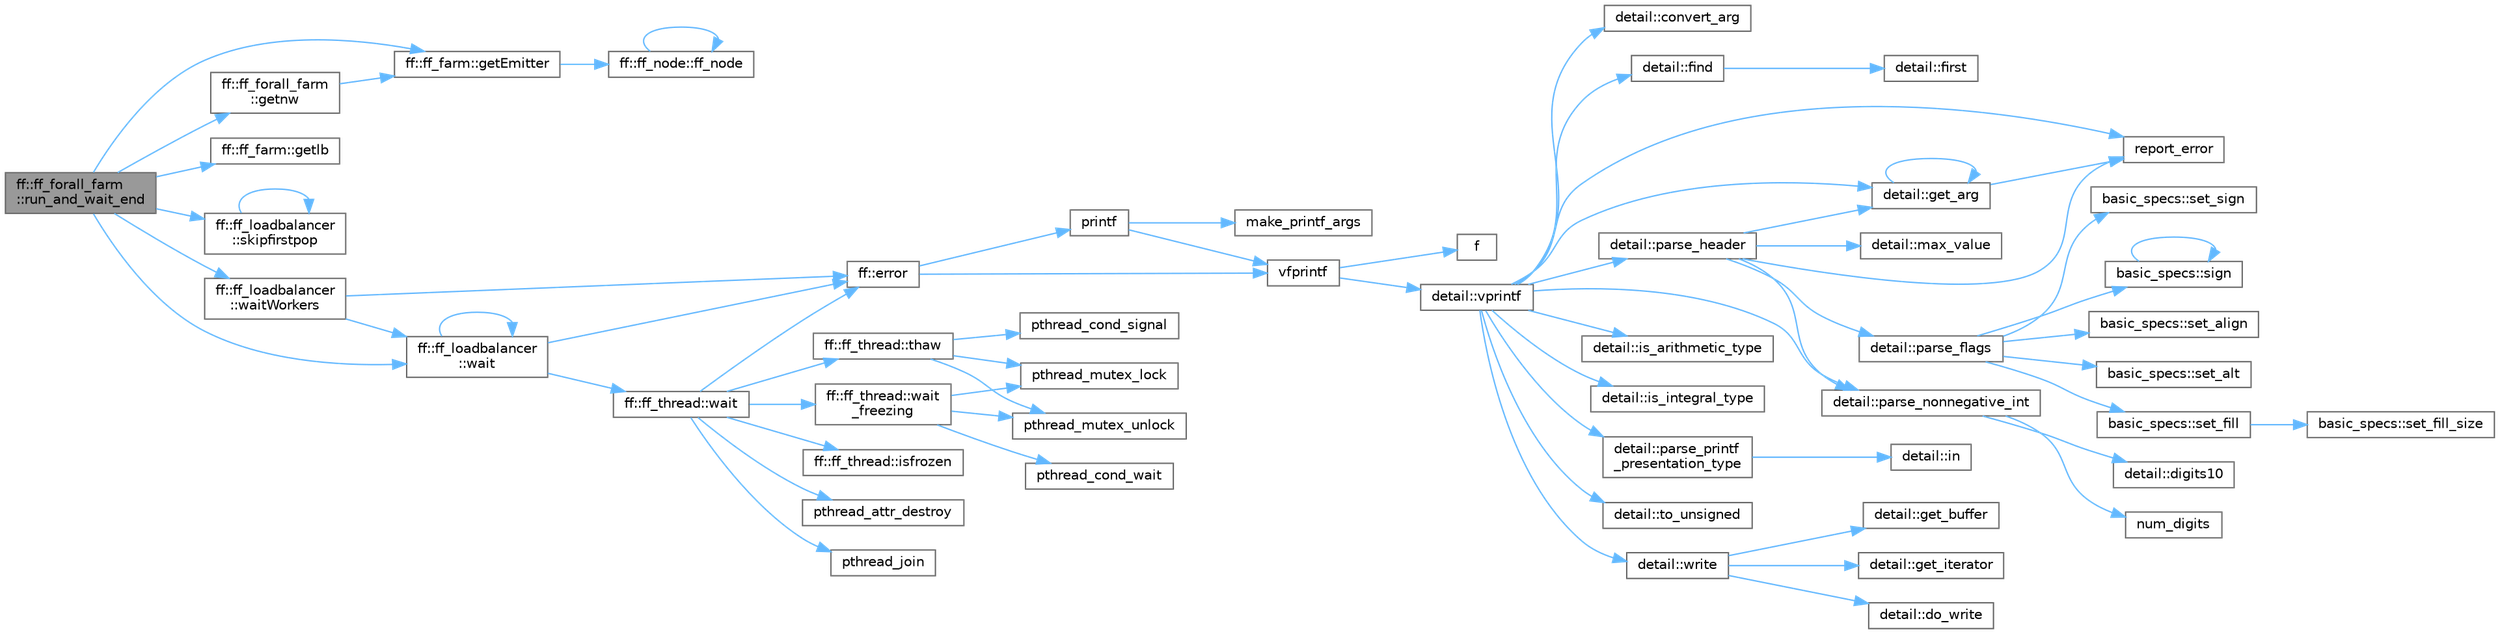 digraph "ff::ff_forall_farm::run_and_wait_end"
{
 // LATEX_PDF_SIZE
  bgcolor="transparent";
  edge [fontname=Helvetica,fontsize=10,labelfontname=Helvetica,labelfontsize=10];
  node [fontname=Helvetica,fontsize=10,shape=box,height=0.2,width=0.4];
  rankdir="LR";
  Node1 [id="Node000001",label="ff::ff_forall_farm\l::run_and_wait_end",height=0.2,width=0.4,color="gray40", fillcolor="grey60", style="filled", fontcolor="black",tooltip="Executs the farm and wait for workers to complete"];
  Node1 -> Node2 [id="edge66_Node000001_Node000002",color="steelblue1",style="solid",tooltip=" "];
  Node2 [id="Node000002",label="ff::ff_farm::getEmitter",height=0.2,width=0.4,color="grey40", fillcolor="white", style="filled",URL="$classff_1_1ff__farm.html#ad05568d154a61549f346beb386bde880",tooltip="Gets Emitter"];
  Node2 -> Node3 [id="edge67_Node000002_Node000003",color="steelblue1",style="solid",tooltip=" "];
  Node3 [id="Node000003",label="ff::ff_node::ff_node",height=0.2,width=0.4,color="grey40", fillcolor="white", style="filled",URL="$classff_1_1ff__node.html#a53ab8b2244539766bdea3eb65cb04f9b",tooltip=" "];
  Node3 -> Node3 [id="edge68_Node000003_Node000003",color="steelblue1",style="solid",tooltip=" "];
  Node1 -> Node4 [id="edge69_Node000001_Node000004",color="steelblue1",style="solid",tooltip=" "];
  Node4 [id="Node000004",label="ff::ff_farm::getlb",height=0.2,width=0.4,color="grey40", fillcolor="white", style="filled",URL="$classff_1_1ff__farm.html#ac198b3718c3dfc5c89291a4a7b2fa732",tooltip=" "];
  Node1 -> Node5 [id="edge70_Node000001_Node000005",color="steelblue1",style="solid",tooltip=" "];
  Node5 [id="Node000005",label="ff::ff_forall_farm\l::getnw",height=0.2,width=0.4,color="grey40", fillcolor="white", style="filled",URL="$classff_1_1ff__forall__farm.html#af98e8a05ae13e0c39caa103775597ea7",tooltip=" "];
  Node5 -> Node2 [id="edge71_Node000005_Node000002",color="steelblue1",style="solid",tooltip=" "];
  Node1 -> Node6 [id="edge72_Node000001_Node000006",color="steelblue1",style="solid",tooltip=" "];
  Node6 [id="Node000006",label="ff::ff_loadbalancer\l::skipfirstpop",height=0.2,width=0.4,color="grey40", fillcolor="white", style="filled",URL="$classff_1_1ff__loadbalancer.html#aaf2b4d10734d8aae7f7eba14eddccc02",tooltip="Skips first pop"];
  Node6 -> Node6 [id="edge73_Node000006_Node000006",color="steelblue1",style="solid",tooltip=" "];
  Node1 -> Node7 [id="edge74_Node000001_Node000007",color="steelblue1",style="solid",tooltip=" "];
  Node7 [id="Node000007",label="ff::ff_loadbalancer\l::wait",height=0.2,width=0.4,color="grey40", fillcolor="white", style="filled",URL="$classff_1_1ff__loadbalancer.html#af25d07b977879bdcf073b8e93319cdc7",tooltip="Waits for workers to finish their task"];
  Node7 -> Node8 [id="edge75_Node000007_Node000008",color="steelblue1",style="solid",tooltip=" "];
  Node8 [id="Node000008",label="ff::error",height=0.2,width=0.4,color="grey40", fillcolor="white", style="filled",URL="$namespaceff.html#a27d926d29b55e019eba5b70672301d82",tooltip=" "];
  Node8 -> Node9 [id="edge76_Node000008_Node000009",color="steelblue1",style="solid",tooltip=" "];
  Node9 [id="Node000009",label="printf",height=0.2,width=0.4,color="grey40", fillcolor="white", style="filled",URL="$printf_8h.html#aee3ed3a831f25f07e7be3919fff2203a",tooltip=" "];
  Node9 -> Node10 [id="edge77_Node000009_Node000010",color="steelblue1",style="solid",tooltip=" "];
  Node10 [id="Node000010",label="make_printf_args",height=0.2,width=0.4,color="grey40", fillcolor="white", style="filled",URL="$printf_8h.html#a27dcc0efcda04388971dbea3c875f122",tooltip=" "];
  Node9 -> Node11 [id="edge78_Node000009_Node000011",color="steelblue1",style="solid",tooltip=" "];
  Node11 [id="Node000011",label="vfprintf",height=0.2,width=0.4,color="grey40", fillcolor="white", style="filled",URL="$printf_8h.html#abb30aad964fc771fb52cf3ad88649df2",tooltip=" "];
  Node11 -> Node12 [id="edge79_Node000011_Node000012",color="steelblue1",style="solid",tooltip=" "];
  Node12 [id="Node000012",label="f",height=0.2,width=0.4,color="grey40", fillcolor="white", style="filled",URL="$cxx11__tensor__map_8cpp.html#a7f507fea02198f6cb81c86640c7b1a4e",tooltip=" "];
  Node11 -> Node13 [id="edge80_Node000011_Node000013",color="steelblue1",style="solid",tooltip=" "];
  Node13 [id="Node000013",label="detail::vprintf",height=0.2,width=0.4,color="grey40", fillcolor="white", style="filled",URL="$namespacedetail.html#a1c8c2218e4c822aa8f743fb9c573717f",tooltip=" "];
  Node13 -> Node14 [id="edge81_Node000013_Node000014",color="steelblue1",style="solid",tooltip=" "];
  Node14 [id="Node000014",label="detail::convert_arg",height=0.2,width=0.4,color="grey40", fillcolor="white", style="filled",URL="$namespacedetail.html#a03c11572c9a664266d6925f327dec7f3",tooltip=" "];
  Node13 -> Node15 [id="edge82_Node000013_Node000015",color="steelblue1",style="solid",tooltip=" "];
  Node15 [id="Node000015",label="detail::find",height=0.2,width=0.4,color="grey40", fillcolor="white", style="filled",URL="$namespacedetail.html#a6b71952fab3dc32f3edb2c3e9811d8d9",tooltip=" "];
  Node15 -> Node16 [id="edge83_Node000015_Node000016",color="steelblue1",style="solid",tooltip=" "];
  Node16 [id="Node000016",label="detail::first",height=0.2,width=0.4,color="grey40", fillcolor="white", style="filled",URL="$namespacedetail.html#a02319a3deb124802b88b61f85987df5e",tooltip=" "];
  Node13 -> Node17 [id="edge84_Node000013_Node000017",color="steelblue1",style="solid",tooltip=" "];
  Node17 [id="Node000017",label="detail::get_arg",height=0.2,width=0.4,color="grey40", fillcolor="white", style="filled",URL="$namespacedetail.html#a342ef250e45bd09b2ef666b6fae1c355",tooltip=" "];
  Node17 -> Node17 [id="edge85_Node000017_Node000017",color="steelblue1",style="solid",tooltip=" "];
  Node17 -> Node18 [id="edge86_Node000017_Node000018",color="steelblue1",style="solid",tooltip=" "];
  Node18 [id="Node000018",label="report_error",height=0.2,width=0.4,color="grey40", fillcolor="white", style="filled",URL="$format-inl_8h.html#a5555893692b00b61b3886349332fd01f",tooltip=" "];
  Node13 -> Node19 [id="edge87_Node000013_Node000019",color="steelblue1",style="solid",tooltip=" "];
  Node19 [id="Node000019",label="detail::is_arithmetic_type",height=0.2,width=0.4,color="grey40", fillcolor="white", style="filled",URL="$namespacedetail.html#a802c50a56a3495fdab6020b375ba1389",tooltip=" "];
  Node13 -> Node20 [id="edge88_Node000013_Node000020",color="steelblue1",style="solid",tooltip=" "];
  Node20 [id="Node000020",label="detail::is_integral_type",height=0.2,width=0.4,color="grey40", fillcolor="white", style="filled",URL="$namespacedetail.html#a2a60f8d1bee41b803f43fc42b707b5d1",tooltip=" "];
  Node13 -> Node21 [id="edge89_Node000013_Node000021",color="steelblue1",style="solid",tooltip=" "];
  Node21 [id="Node000021",label="detail::parse_header",height=0.2,width=0.4,color="grey40", fillcolor="white", style="filled",URL="$namespacedetail.html#afc9d93e58b8edb8077f8bc8eee7f4035",tooltip=" "];
  Node21 -> Node17 [id="edge90_Node000021_Node000017",color="steelblue1",style="solid",tooltip=" "];
  Node21 -> Node22 [id="edge91_Node000021_Node000022",color="steelblue1",style="solid",tooltip=" "];
  Node22 [id="Node000022",label="detail::max_value",height=0.2,width=0.4,color="grey40", fillcolor="white", style="filled",URL="$namespacedetail.html#a45c2130c44ebe54179eafcee3cda2bfb",tooltip=" "];
  Node21 -> Node23 [id="edge92_Node000021_Node000023",color="steelblue1",style="solid",tooltip=" "];
  Node23 [id="Node000023",label="detail::parse_flags",height=0.2,width=0.4,color="grey40", fillcolor="white", style="filled",URL="$namespacedetail.html#a4213daed116a37e1767881da51238261",tooltip=" "];
  Node23 -> Node24 [id="edge93_Node000023_Node000024",color="steelblue1",style="solid",tooltip=" "];
  Node24 [id="Node000024",label="basic_specs::set_align",height=0.2,width=0.4,color="grey40", fillcolor="white", style="filled",URL="$classbasic__specs.html#ad73b6f854341aaabc744bf54e6ea6af6",tooltip=" "];
  Node23 -> Node25 [id="edge94_Node000023_Node000025",color="steelblue1",style="solid",tooltip=" "];
  Node25 [id="Node000025",label="basic_specs::set_alt",height=0.2,width=0.4,color="grey40", fillcolor="white", style="filled",URL="$classbasic__specs.html#a5f10314706a8a3d579f882f30d283b61",tooltip=" "];
  Node23 -> Node26 [id="edge95_Node000023_Node000026",color="steelblue1",style="solid",tooltip=" "];
  Node26 [id="Node000026",label="basic_specs::set_fill",height=0.2,width=0.4,color="grey40", fillcolor="white", style="filled",URL="$classbasic__specs.html#a1600987fb39fed5dfdac21b218061a9e",tooltip=" "];
  Node26 -> Node27 [id="edge96_Node000026_Node000027",color="steelblue1",style="solid",tooltip=" "];
  Node27 [id="Node000027",label="basic_specs::set_fill_size",height=0.2,width=0.4,color="grey40", fillcolor="white", style="filled",URL="$classbasic__specs.html#a4b36db5ad1e38169bd6653635d5e69cd",tooltip=" "];
  Node23 -> Node28 [id="edge97_Node000023_Node000028",color="steelblue1",style="solid",tooltip=" "];
  Node28 [id="Node000028",label="basic_specs::set_sign",height=0.2,width=0.4,color="grey40", fillcolor="white", style="filled",URL="$classbasic__specs.html#a7020ec66ba6918727e4102567c5c731a",tooltip=" "];
  Node23 -> Node29 [id="edge98_Node000023_Node000029",color="steelblue1",style="solid",tooltip=" "];
  Node29 [id="Node000029",label="basic_specs::sign",height=0.2,width=0.4,color="grey40", fillcolor="white", style="filled",URL="$classbasic__specs.html#a380e6ff33a8ae05e3ef479bf95696ad2",tooltip=" "];
  Node29 -> Node29 [id="edge99_Node000029_Node000029",color="steelblue1",style="solid",tooltip=" "];
  Node21 -> Node30 [id="edge100_Node000021_Node000030",color="steelblue1",style="solid",tooltip=" "];
  Node30 [id="Node000030",label="detail::parse_nonnegative_int",height=0.2,width=0.4,color="grey40", fillcolor="white", style="filled",URL="$namespacedetail.html#a338caba782225e115a9902d4d0835f5f",tooltip=" "];
  Node30 -> Node31 [id="edge101_Node000030_Node000031",color="steelblue1",style="solid",tooltip=" "];
  Node31 [id="Node000031",label="detail::digits10",height=0.2,width=0.4,color="grey40", fillcolor="white", style="filled",URL="$namespacedetail.html#a3a043db05db2d07deb2d98ba2d04b4eb",tooltip=" "];
  Node30 -> Node32 [id="edge102_Node000030_Node000032",color="steelblue1",style="solid",tooltip=" "];
  Node32 [id="Node000032",label="num_digits",height=0.2,width=0.4,color="grey40", fillcolor="white", style="filled",URL="$_sequence_8c.html#aa16e8c03d098498ad9c8839cf2c48044",tooltip=" "];
  Node21 -> Node18 [id="edge103_Node000021_Node000018",color="steelblue1",style="solid",tooltip=" "];
  Node13 -> Node30 [id="edge104_Node000013_Node000030",color="steelblue1",style="solid",tooltip=" "];
  Node13 -> Node33 [id="edge105_Node000013_Node000033",color="steelblue1",style="solid",tooltip=" "];
  Node33 [id="Node000033",label="detail::parse_printf\l_presentation_type",height=0.2,width=0.4,color="grey40", fillcolor="white", style="filled",URL="$namespacedetail.html#aa2cb095169b23e3a66260ad7078f44cc",tooltip=" "];
  Node33 -> Node34 [id="edge106_Node000033_Node000034",color="steelblue1",style="solid",tooltip=" "];
  Node34 [id="Node000034",label="detail::in",height=0.2,width=0.4,color="grey40", fillcolor="white", style="filled",URL="$namespacedetail.html#a52a5e2ed06c229dcf95ea5c46d48d05e",tooltip=" "];
  Node13 -> Node18 [id="edge107_Node000013_Node000018",color="steelblue1",style="solid",tooltip=" "];
  Node13 -> Node35 [id="edge108_Node000013_Node000035",color="steelblue1",style="solid",tooltip=" "];
  Node35 [id="Node000035",label="detail::to_unsigned",height=0.2,width=0.4,color="grey40", fillcolor="white", style="filled",URL="$namespacedetail.html#a4855e668246c731a97484efc329f2aac",tooltip=" "];
  Node13 -> Node36 [id="edge109_Node000013_Node000036",color="steelblue1",style="solid",tooltip=" "];
  Node36 [id="Node000036",label="detail::write",height=0.2,width=0.4,color="grey40", fillcolor="white", style="filled",URL="$namespacedetail.html#a29dacf26eedc9e3575fb57329a5ca0a3",tooltip=" "];
  Node36 -> Node37 [id="edge110_Node000036_Node000037",color="steelblue1",style="solid",tooltip=" "];
  Node37 [id="Node000037",label="detail::do_write",height=0.2,width=0.4,color="grey40", fillcolor="white", style="filled",URL="$namespacedetail.html#a5007cc441bd246a9096070c10d1ea683",tooltip=" "];
  Node36 -> Node38 [id="edge111_Node000036_Node000038",color="steelblue1",style="solid",tooltip=" "];
  Node38 [id="Node000038",label="detail::get_buffer",height=0.2,width=0.4,color="grey40", fillcolor="white", style="filled",URL="$namespacedetail.html#ad803bb19df422bc4c4f92d75c7564437",tooltip=" "];
  Node36 -> Node39 [id="edge112_Node000036_Node000039",color="steelblue1",style="solid",tooltip=" "];
  Node39 [id="Node000039",label="detail::get_iterator",height=0.2,width=0.4,color="grey40", fillcolor="white", style="filled",URL="$namespacedetail.html#a05e3e231207d3f28f83261c2e7ad2fe5",tooltip=" "];
  Node8 -> Node11 [id="edge113_Node000008_Node000011",color="steelblue1",style="solid",tooltip=" "];
  Node7 -> Node7 [id="edge114_Node000007_Node000007",color="steelblue1",style="solid",tooltip=" "];
  Node7 -> Node40 [id="edge115_Node000007_Node000040",color="steelblue1",style="solid",tooltip=" "];
  Node40 [id="Node000040",label="ff::ff_thread::wait",height=0.2,width=0.4,color="grey40", fillcolor="white", style="filled",URL="$classff_1_1ff__thread.html#aa979a2923e0d4789835832f96edea1ae",tooltip=" "];
  Node40 -> Node8 [id="edge116_Node000040_Node000008",color="steelblue1",style="solid",tooltip=" "];
  Node40 -> Node41 [id="edge117_Node000040_Node000041",color="steelblue1",style="solid",tooltip=" "];
  Node41 [id="Node000041",label="ff::ff_thread::isfrozen",height=0.2,width=0.4,color="grey40", fillcolor="white", style="filled",URL="$classff_1_1ff__thread.html#ad640f724a3b10e2dc1ff89a52fb1a010",tooltip=" "];
  Node40 -> Node42 [id="edge118_Node000040_Node000042",color="steelblue1",style="solid",tooltip=" "];
  Node42 [id="Node000042",label="pthread_attr_destroy",height=0.2,width=0.4,color="grey40", fillcolor="white", style="filled",URL="$pthread__minport__windows_8h.html#a2836afab79bfa407e60adab6001b0c73",tooltip=" "];
  Node40 -> Node43 [id="edge119_Node000040_Node000043",color="steelblue1",style="solid",tooltip=" "];
  Node43 [id="Node000043",label="pthread_join",height=0.2,width=0.4,color="grey40", fillcolor="white", style="filled",URL="$pthread__minport__windows_8h.html#ab55b290bca62946e18d5eb3c7a1c5114",tooltip=" "];
  Node40 -> Node44 [id="edge120_Node000040_Node000044",color="steelblue1",style="solid",tooltip=" "];
  Node44 [id="Node000044",label="ff::ff_thread::thaw",height=0.2,width=0.4,color="grey40", fillcolor="white", style="filled",URL="$classff_1_1ff__thread.html#a900624376e40a51b35da67992c1653fc",tooltip=" "];
  Node44 -> Node45 [id="edge121_Node000044_Node000045",color="steelblue1",style="solid",tooltip=" "];
  Node45 [id="Node000045",label="pthread_cond_signal",height=0.2,width=0.4,color="grey40", fillcolor="white", style="filled",URL="$pthread__minport__windows_8h.html#af3771cd9bcc377935b42c79ab48a3931",tooltip=" "];
  Node44 -> Node46 [id="edge122_Node000044_Node000046",color="steelblue1",style="solid",tooltip=" "];
  Node46 [id="Node000046",label="pthread_mutex_lock",height=0.2,width=0.4,color="grey40", fillcolor="white", style="filled",URL="$pthread__minport__windows_8h.html#ac24005266439bc710f8d85235c0c9213",tooltip=" "];
  Node44 -> Node47 [id="edge123_Node000044_Node000047",color="steelblue1",style="solid",tooltip=" "];
  Node47 [id="Node000047",label="pthread_mutex_unlock",height=0.2,width=0.4,color="grey40", fillcolor="white", style="filled",URL="$pthread__minport__windows_8h.html#a9ebcb4bbf90f780d17be7acd63b0e92f",tooltip=" "];
  Node40 -> Node48 [id="edge124_Node000040_Node000048",color="steelblue1",style="solid",tooltip=" "];
  Node48 [id="Node000048",label="ff::ff_thread::wait\l_freezing",height=0.2,width=0.4,color="grey40", fillcolor="white", style="filled",URL="$classff_1_1ff__thread.html#a66eaa9163a54edc8046f1a7c16ac5bd4",tooltip=" "];
  Node48 -> Node49 [id="edge125_Node000048_Node000049",color="steelblue1",style="solid",tooltip=" "];
  Node49 [id="Node000049",label="pthread_cond_wait",height=0.2,width=0.4,color="grey40", fillcolor="white", style="filled",URL="$pthread__minport__windows_8h.html#af9530616ca0356931235e064a7063c59",tooltip=" "];
  Node48 -> Node46 [id="edge126_Node000048_Node000046",color="steelblue1",style="solid",tooltip=" "];
  Node48 -> Node47 [id="edge127_Node000048_Node000047",color="steelblue1",style="solid",tooltip=" "];
  Node1 -> Node50 [id="edge128_Node000001_Node000050",color="steelblue1",style="solid",tooltip=" "];
  Node50 [id="Node000050",label="ff::ff_loadbalancer\l::waitWorkers",height=0.2,width=0.4,color="grey40", fillcolor="white", style="filled",URL="$classff_1_1ff__loadbalancer.html#ad47973a696c2657395b382ca2d7a8225",tooltip=" "];
  Node50 -> Node8 [id="edge129_Node000050_Node000008",color="steelblue1",style="solid",tooltip=" "];
  Node50 -> Node7 [id="edge130_Node000050_Node000007",color="steelblue1",style="solid",tooltip=" "];
}
